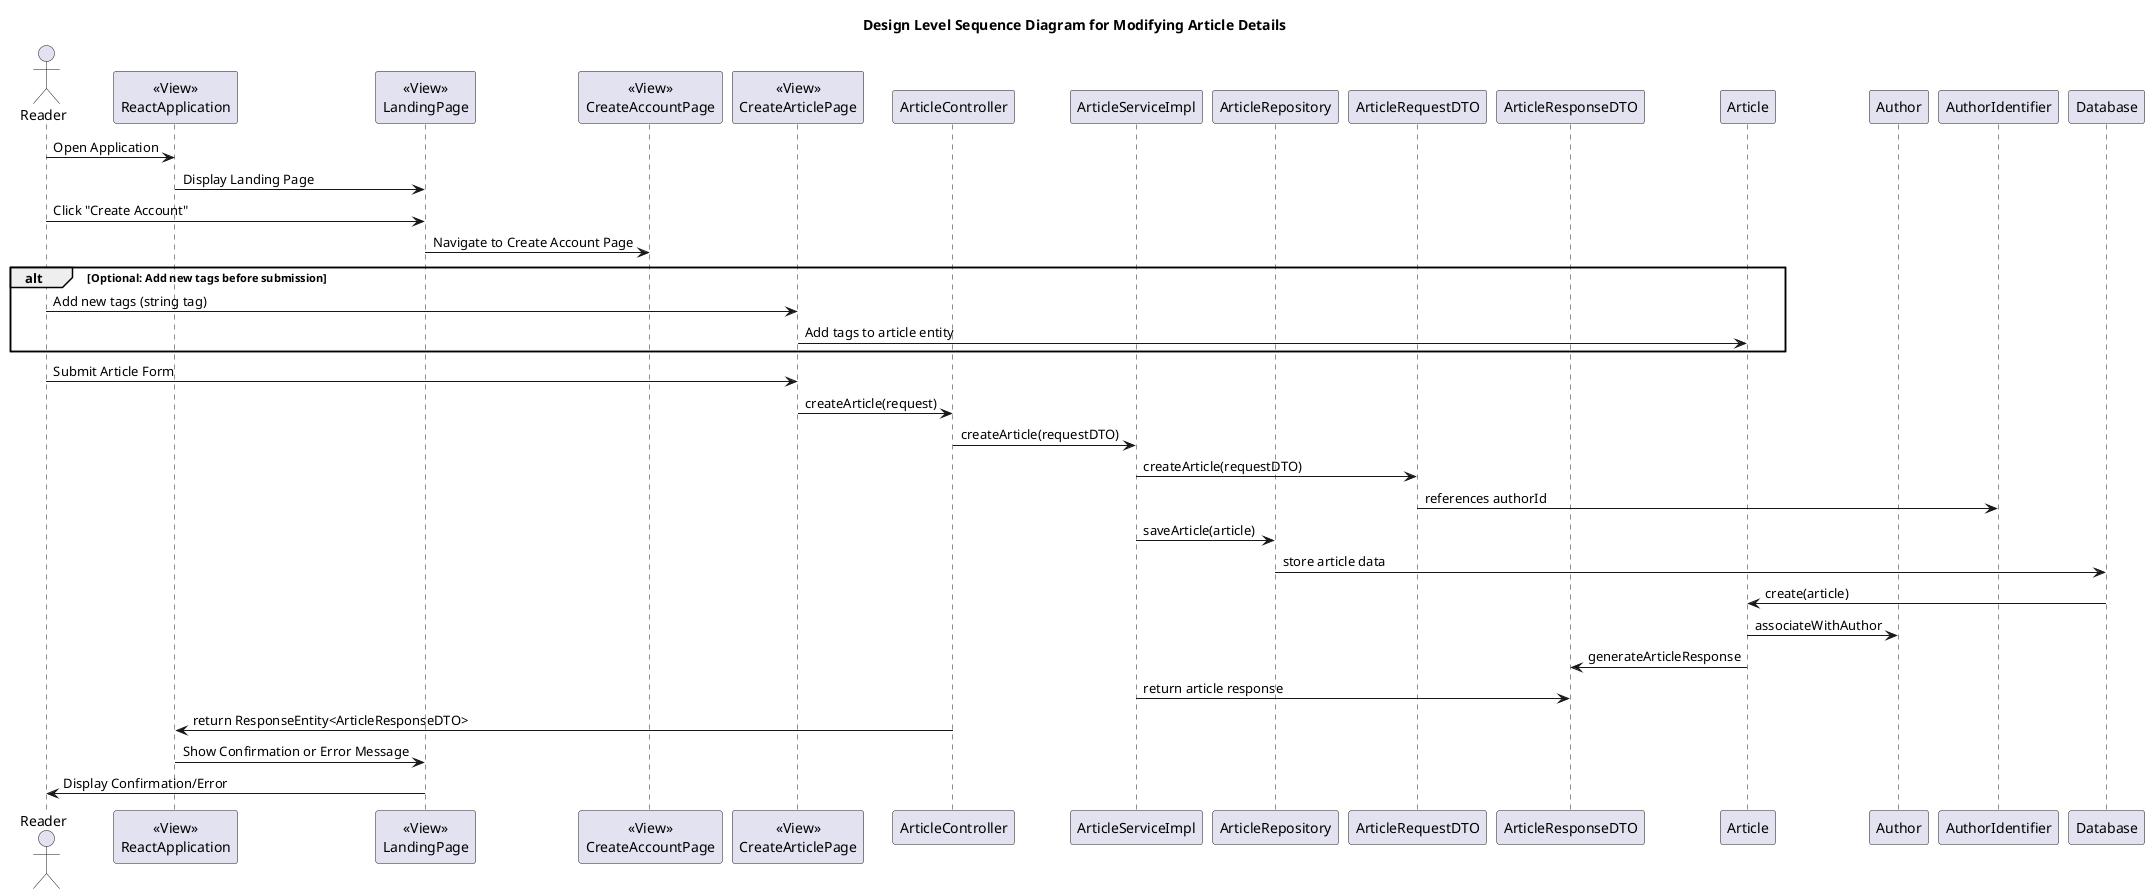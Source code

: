 @startuml

title Design Level Sequence Diagram for Modifying Article Details

actor Reader
participant ReactApplication as "<<View>>\nReactApplication"
participant LandingPage as "<<View>>\nLandingPage"
participant CreateAccountPage as "<<View>>\nCreateAccountPage"
participant CreateArticlePage as "<<View>>\nCreateArticlePage"
participant "ArticleController" as Controller
participant "ArticleServiceImpl" as ServiceImpl
participant "ArticleRepository" as Repository
participant "ArticleRequestDTO" as RequestDTO
participant "ArticleResponseDTO" as ResponseDTO
participant "Article" as Article
participant "Author" as Author
participant "AuthorIdentifier" as AuthorId
participant "Database" as DB

Reader -> ReactApplication : Open Application
ReactApplication -> LandingPage : Display Landing Page
Reader -> LandingPage : Click "Create Account"
LandingPage -> CreateAccountPage : Navigate to Create Account Page

alt Optional: Add new tags before submission
    Reader -> CreateArticlePage : Add new tags (string tag)
    CreateArticlePage -> Article : Add tags to article entity
end

Reader -> CreateArticlePage : Submit Article Form

CreateArticlePage -> Controller : createArticle(request)
Controller -> ServiceImpl : createArticle(requestDTO)
ServiceImpl -> RequestDTO : createArticle(requestDTO)
RequestDTO -> AuthorId : references authorId
ServiceImpl -> Repository : saveArticle(article)
Repository -> DB : store article data
DB -> Article : create(article)
Article -> Author : associateWithAuthor
Article -> ResponseDTO : generateArticleResponse
ServiceImpl -> ResponseDTO : return article response
Controller -> ReactApplication : return ResponseEntity<ArticleResponseDTO>
ReactApplication -> LandingPage : Show Confirmation or Error Message
LandingPage -> Reader : Display Confirmation/Error

@enduml
